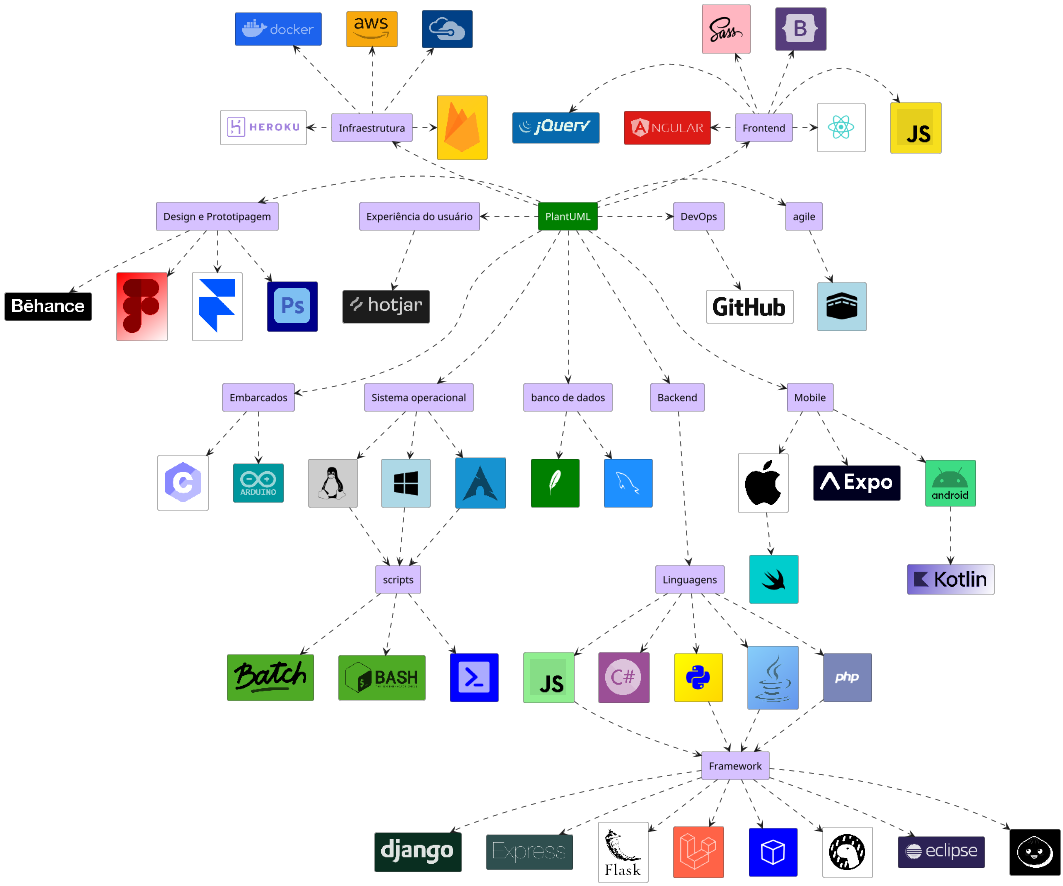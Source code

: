 @startuml

'-------Inclusão dos logos-----

!include <logos/django.puml>
!include <logos/android-vertical.puml>
!include <logos/java.puml>
!include <logos/archlinux.puml>
!include <logos/adobe-photoshop.puml>
!include <logos/angular.puml>
!include <logos/apple.puml>
!include <logos/arduino.puml>
!include <logos/aws.puml>
!include <logos/azure.puml>
!include <logos/bash.puml>
!include <logos/batch.puml>
!include <logos/behance.puml>
!include <logos/bluetooth.puml>
!include <logos/bootstrap.puml>
!include <logos/bun.puml>
!include <logos/c-sharp.puml>
!include <logos/c.puml>
!include <logos/deno.puml>
!include <logos/docker.puml>
!include <logos/eclipse.puml>
!include <logos/expo.puml>
!include <logos/express.puml>
!include <logos/figma.puml>
!include <logos/firebase.puml>
!include <logos/flask.puml>
!include <logos/framer.puml>
!include <logos/github.puml>
!include <logos/heroku.puml>
!include <logos/hotjar.puml>
!include <logos/javascript.puml>
!include <logos/jquery.puml>
!include <logos/kotlin.puml>
!include <logos/laravel.puml>
!include <tupadr3/devicons/python.puml>
!include <tupadr3/devicons/php.puml>
!include <tupadr3/devicons/sass.puml>
!include <tupadr3/devicons/netbeans.puml>
!include <tupadr3/devicons/mysql.puml>
!include <tupadr3/devicons/react.puml>
!include <tupadr3/devicons/swift.puml>
!include <tupadr3/devicons/linux.puml>
!include <tupadr3/devicons/windows.puml>
!include <tupadr3/devicons/sqllite.puml>
!include <tupadr3/font-awesome-5/kaaba.puml>
!include <office/Concepts/windows_powershell.puml>

'-------Escala------
scale 0.71

' Elemento central com o título "PlantUML"
rectangle "PlantUML" as plantUML #green;text:white

' Definindo categorias
rectangle "Backend" as backend #d6c1ff
rectangle "Frontend" as frontend #d6c1ff
rectangle "Infraestrutura" as infraestrutura #d6c1ff
rectangle "DevOps" as devops #d6c1ff
rectangle "Design e Prototipagem" as design #d6c1ff
rectangle "Mobile" as mobile #d6c1ff
rectangle "Embarcados" as embarcados #d6c1ff
rectangle "Experiência do usuário" as expUsuario #d6c1ff
rectangle "Framework" as framework #d6c1ff
rectangle "Linguagens" as linguagens #d6c1ff
rectangle "Sistema operacional" as so #d6c1ff
rectangle "banco de dados" as bd #d6c1ff
rectangle "agile" as agile #d6c1ff
rectangle "scripts" as scripts #d6c1ff

'----------Backend---------------
rectangle "<$django>" as django #092e20;text:white
rectangle "<$python>" as python #yellow/gold;text:blue
rectangle "<$java>" as java #lightSkyBlue/cornflowerblue;text:black
rectangle "<$express>" as express #darkSlateGray;text:white
rectangle "<$firebase>" as firebase #ffca28/gold;text:red
rectangle "<$flask>" as flask #white;text:black
rectangle "<$laravel>" as laravel #tomato;text:white
rectangle "<$php>" as php #7A86B8;text:white
rectangle "<$javascript>" as jsBackend #lightgreen;text:black
rectangle "<$netbeans>" as netbeans #blue;text:white

'----------Frontend---------------
rectangle "<$angular>" as angular #dd1b16;text:white
rectangle "<$bootstrap>" as bootstrap #563d7c;text:white
rectangle "<$jquery>" as jquery #0769ad;text:honeyDew
rectangle "<$javascript>" as javascript #f7df1e;text:black
rectangle "<$sass>" as sass #lightpink;text:black
rectangle "<$react>" as react #ffffff;text:mediumTurquoise

'----------Infraestrutura---------------
rectangle "<$aws>" as aws #f7a80d
rectangle "<$azure>" as azure #014086;text:white
rectangle "<$heroku>" as heroku #FFFFFF;text:mediumPurple
rectangle "<$docker>" as docker #1D63ED;text:white

'----------DevOps---------------
rectangle "<$github>" as github #white;text:black
rectangle "<$bash>" as bash #4eaa25
rectangle "<$batch>" as batch #4eaa25
rectangle "<$windows_powershell>" as powershell #blue;text:white
rectangle "<$deno>" as deno #white;text:black
rectangle "<$eclipse>" as eclipse #2c2255;text:white
rectangle "<$bun>" as bun #000000;text:white
rectangle "<$c-sharp>" as csharp #9b4f96;text:white

'----------Design e Prototipagem---------------
rectangle "<$adobe-photoshop>" as photoshop #darkblue;text:lightskyblue
rectangle "<$behance>" as behance #000;text:white
rectangle "<$figma>" as figma #f00/fff;text:black
rectangle "<$expo>" as expo #000020;text:white
rectangle "<$framer>" as framer #ffffff;text:0055ff
rectangle "<$hotjar>" as hotjar #1c1c1c;text:white

'----------Mobile---------------
rectangle "<$android-vertical>" as android #3ddc84
rectangle "<$apple>" as apple #white
rectangle "<$kotlin>" as kotlin #slateBlue/white;text:black
rectangle "<$swift>" as swift #00cdcd

'----------Sistemas embarcados---------------
rectangle "<$arduino>" as arduino #00979d;text:white
rectangle "<$c>" as c #white;text:blue

'----------Sistema operacional---------------
rectangle "<$archlinux>" as archlinux #1793d1
rectangle "<$linux>" as linux #cdcdcd;text:black
rectangle "<$windows>" as windows #lightblue;text:black

'----------banco de dados---------------
rectangle "<$mysql>" as mySql #dodgerBlue;text:white
rectangle "<$sqllite>" as sqllite #green;text:white

'----------agile----------
rectangle "<$kaaba>" as kaaba #lightblue;text:black


''=========================  RELACOES  ==================================

''=============NO RAIZ=============
plantUML ...> backend
plantUML .r..> agile
plantUML ...> embarcados
plantUML .l.> expUsuario
plantUML .u.> infraestrutura
plantUML ...> so
plantUML ...> bd
plantUML .r.> devops
plantUML .l.> design
plantUML ...> mobile
plantUML .u.> frontend

''=============AGILE=============
agile .d.> kaaba

''=============LINGUAGENS=============
backend ...> linguagens
linguagens ..> java
linguagens ..> python
linguagens ..> php
linguagens ..> jsBackend 
linguagens ..> csharp

php ..> framework
python ..> framework
java ..> framework
jsBackend ..> framework

''=============FRAMEWORK=============
framework ..> eclipse
framework ..> django
framework ..> flask
framework ..> express
framework ..> laravel
framework ..> deno
framework ..> bun
framework ..> netbeans

''=============FRONTEND=============
frontend .l.> angular
frontend .u.> bootstrap
frontend .l.> jquery
frontend .r.> javascript
frontend .u.> sass
frontend .r.> react

''=====EXPERIENCIA DO USUARIO========
expUsuario .d.> hotjar

''=========INFRAESTRUTURA===========
infraestrutura .u.> azure
infraestrutura .u.> aws
infraestrutura .l.> heroku
infraestrutura .u.> docker
infraestrutura .r.> firebase

''=========BANCO DE DADOS===========
bd ..> mySql
bd ..> sqllite

''=========SISTEMA OPERACIONAL===========
so ..> linux
so ..> windows
so ..> archlinux
linux ..> scripts
windows ..> scripts
archlinux ..> scripts
scripts ..> bash
scripts ..> powershell
scripts ..> batch
batch .r[hidden].> bash

''=========DEVOPS===========
devops .d.> github

''=========DESIGN===========
design ..> photoshop
design ..> behance
design ..> figma
design ..> framer

''=========MOBILE===========
mobile ..> android
mobile ..> expo
android ..> kotlin
mobile ..> apple
apple ..> swift

''=========EMBARCADOS===========
embarcados ..> arduino
embarcados ..> c

@enduml
